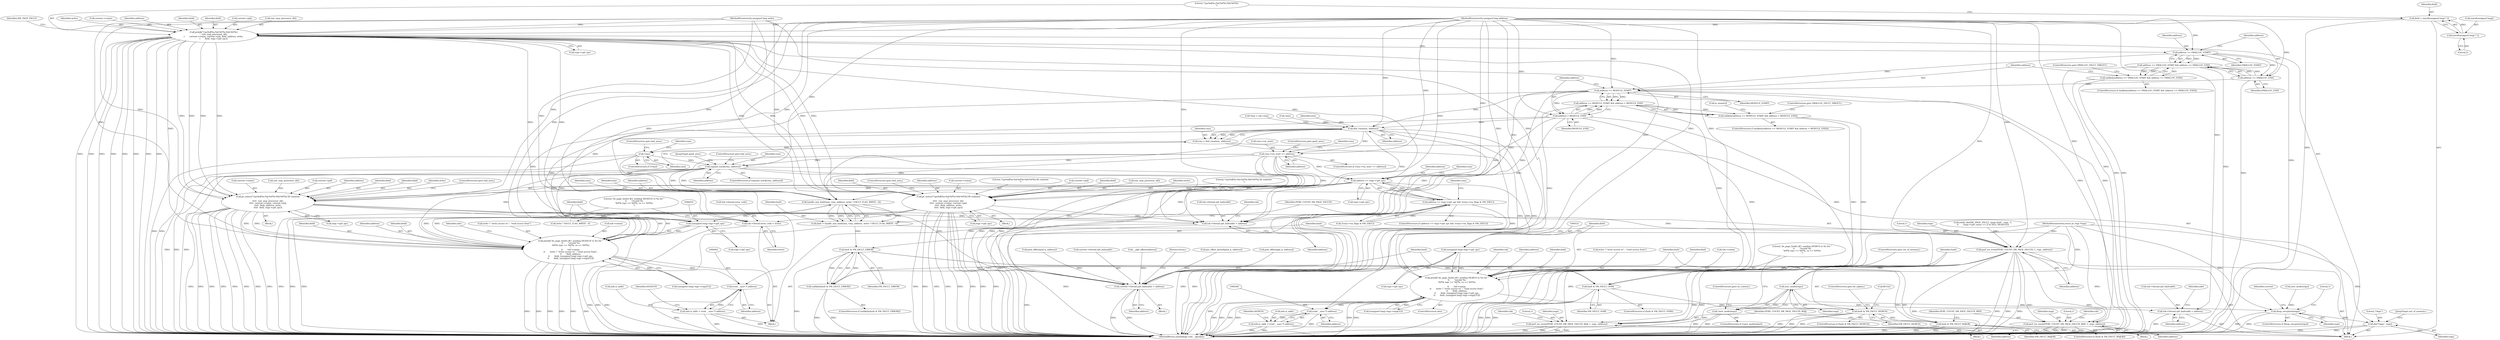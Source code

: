 digraph "0_linux_a8b0ca17b80e92faab46ee7179ba9e99ccb61233_14@API" {
"1000134" [label="(Call,field = sizeof(unsigned long) * 2)"];
"1000136" [label="(Call,sizeof(unsigned long) * 2)"];
"1000142" [label="(Call,printk(\"Cpu%d[%s:%d:%0*lx:%ld:%0*lx]\n\", raw_smp_processor_id(),\n\t       current->comm, current->pid, field, address, write,\n\t       field, regs->cp0_epc))"];
"1000184" [label="(Call,address >= VMALLOC_START)"];
"1000183" [label="(Call,address >= VMALLOC_START && address <= VMALLOC_END)"];
"1000182" [label="(Call,unlikely(address >= VMALLOC_START && address <= VMALLOC_END))"];
"1000187" [label="(Call,address <= VMALLOC_END)"];
"1000194" [label="(Call,address >= MODULE_START)"];
"1000193" [label="(Call,address >= MODULE_START && address < MODULE_END)"];
"1000192" [label="(Call,unlikely(address >= MODULE_START && address < MODULE_END))"];
"1000197" [label="(Call,address < MODULE_END)"];
"1000214" [label="(Call,find_vma(mm, address))"];
"1000212" [label="(Call,vma = find_vma(mm, address))"];
"1000218" [label="(Call,!vma)"];
"1000237" [label="(Call,expand_stack(vma, address))"];
"1000265" [label="(Call,address == regs->cp0_epc)"];
"1000264" [label="(Call,address == regs->cp0_epc && !(vma->vm_flags & VM_EXEC))"];
"1000277" [label="(Call,pr_notice(\"Cpu%d[%s:%d:%0*lx:%ld:%0*lx] XI violation\n\",\n\t\t\t\t\t  raw_smp_processor_id(),\n\t\t\t\t\t  current->comm, current->pid,\n\t\t\t\t\t  field, address, write,\n\t\t\t\t\t  field, regs->cp0_epc))"];
"1000408" [label="(Call,tsk->thread.cp0_badvaddr = address)"];
"1000415" [label="(Call,tsk->thread.error_code = write)"];
"1000422" [label="(Call,printk(\"do_page_fault() #2: sending SIGSEGV to %s for \"\n\t\t       \"invalid %s\n%0*lx (epc == %0*lx, ra == %0*lx)\n\",\n\t\t       tsk->comm,\n\t\t       write ? \"write access to\" : \"read access from\",\n\t\t       field, address,\n\t\t       field, (unsigned long) regs->cp0_epc,\n\t\t       field, (unsigned long) regs->regs[31]))"];
"1000461" [label="(Call,(void __user *) address)"];
"1000457" [label="(Call,info.si_addr = (void __user *) address)"];
"1000434" [label="(Call,(unsigned long) regs->cp0_epc)"];
"1000475" [label="(Call,current->thread.cp0_baduaddr = address)"];
"1000302" [label="(Call,pr_notice(\"Cpu%d[%s:%d:%0*lx:%ld:%0*lx] RI violation\n\",\n\t\t\t\t\t  raw_smp_processor_id(),\n\t\t\t\t\t  current->comm, current->pid,\n\t\t\t\t\t  field, address, write,\n\t\t\t\t\t  field, regs->cp0_epc))"];
"1000335" [label="(Call,handle_mm_fault(mm, vma, address, write ? FAULT_FLAG_WRITE : 0))"];
"1000333" [label="(Call,fault = handle_mm_fault(mm, vma, address, write ? FAULT_FLAG_WRITE : 0))"];
"1000350" [label="(Call,fault & VM_FAULT_ERROR)"];
"1000349" [label="(Call,unlikely(fault & VM_FAULT_ERROR))"];
"1000355" [label="(Call,fault & VM_FAULT_OOM)"];
"1000361" [label="(Call,fault & VM_FAULT_SIGBUS)"];
"1000367" [label="(Call,fault & VM_FAULT_MAJOR)"];
"1000343" [label="(Call,perf_sw_event(PERF_COUNT_SW_PAGE_FAULTS, 1, regs, address))"];
"1000371" [label="(Call,perf_sw_event(PERF_COUNT_SW_PAGE_FAULTS_MAJ, 1, regs, address))"];
"1000382" [label="(Call,perf_sw_event(PERF_COUNT_SW_PAGE_FAULTS_MIN, 1, regs, address))"];
"1000504" [label="(Call,user_mode(regs))"];
"1000472" [label="(Call,fixup_exception(regs))"];
"1000485" [label="(Call,die(\"Oops\", regs))"];
"1000503" [label="(Call,!user_mode(regs))"];
"1000508" [label="(Call,printk(\"do_page_fault() #3: sending SIGBUS to %s for \"\n\t\t       \"invalid %s\n%0*lx (epc == %0*lx, ra == %0*lx)\n\",\n\t\t       tsk->comm,\n\t\t       write ? \"write access to\" : \"read access from\",\n\t\t       field, address,\n\t\t       field, (unsigned long) regs->cp0_epc,\n\t\t       field, (unsigned long) regs->regs[31]))"];
"1000533" [label="(Call,tsk->thread.cp0_badvaddr = address)"];
"1000559" [label="(Call,(void __user *) address)"];
"1000555" [label="(Call,info.si_addr = (void __user *) address)"];
"1000520" [label="(Call,(unsigned long) regs->cp0_epc)"];
"1000222" [label="(Call,vma->vm_start <= address)"];
"1000465" [label="(Identifier,SIGSEGV)"];
"1000334" [label="(Identifier,fault)"];
"1000381" [label="(Block,)"];
"1000484" [label="(Literal,1)"];
"1000354" [label="(ControlStructure,if (fault & VM_FAULT_OOM))"];
"1000195" [label="(Identifier,address)"];
"1000449" [label="(Identifier,info)"];
"1000142" [label="(Call,printk(\"Cpu%d[%s:%d:%0*lx:%ld:%0*lx]\n\", raw_smp_processor_id(),\n\t       current->comm, current->pid, field, address, write,\n\t       field, regs->cp0_epc))"];
"1000409" [label="(Call,tsk->thread.cp0_badvaddr)"];
"1000363" [label="(Identifier,VM_FAULT_SIGBUS)"];
"1000314" [label="(Identifier,field)"];
"1000153" [label="(Identifier,write)"];
"1000155" [label="(Call,regs->cp0_epc)"];
"1000386" [label="(Identifier,address)"];
"1000267" [label="(Call,regs->cp0_epc)"];
"1000472" [label="(Call,fixup_exception(regs))"];
"1000266" [label="(Identifier,address)"];
"1000422" [label="(Call,printk(\"do_page_fault() #2: sending SIGSEGV to %s for \"\n\t\t       \"invalid %s\n%0*lx (epc == %0*lx, ra == %0*lx)\n\",\n\t\t       tsk->comm,\n\t\t       write ? \"write access to\" : \"read access from\",\n\t\t       field, address,\n\t\t       field, (unsigned long) regs->cp0_epc,\n\t\t       field, (unsigned long) regs->regs[31]))"];
"1000478" [label="(Identifier,current)"];
"1000192" [label="(Call,unlikely(address >= MODULE_START && address < MODULE_END))"];
"1000216" [label="(Identifier,address)"];
"1000239" [label="(Identifier,address)"];
"1000351" [label="(Identifier,fault)"];
"1000370" [label="(Block,)"];
"1000471" [label="(ControlStructure,if (fixup_exception(regs)))"];
"1000439" [label="(Identifier,field)"];
"1000280" [label="(Call,current->comm)"];
"1000458" [label="(Call,info.si_addr)"];
"1000198" [label="(Identifier,address)"];
"1000378" [label="(Identifier,tsk)"];
"1000513" [label="(Call,write ? \"write access to\" : \"read access from\")"];
"1000646" [label="(Call,pte_offset_kernel(pmd_k, address))"];
"1000145" [label="(Call,current->comm)"];
"1000276" [label="(Block,)"];
"1000486" [label="(Literal,\"Oops\")"];
"1000193" [label="(Call,address >= MODULE_START && address < MODULE_END)"];
"1000189" [label="(Identifier,VMALLOC_END)"];
"1000364" [label="(ControlStructure,goto do_sigbus;)"];
"1000427" [label="(Call,write ? \"write access to\" : \"read access from\")"];
"1000345" [label="(Literal,1)"];
"1000241" [label="(JumpTarget,good_area:)"];
"1000212" [label="(Call,vma = find_vma(mm, address))"];
"1000318" [label="(ControlStructure,goto bad_area;)"];
"1000236" [label="(ControlStructure,if (expand_stack(vma, address)))"];
"1000217" [label="(ControlStructure,if (!vma))"];
"1000488" [label="(JumpTarget,out_of_memory:)"];
"1000277" [label="(Call,pr_notice(\"Cpu%d[%s:%d:%0*lx:%ld:%0*lx] XI violation\n\",\n\t\t\t\t\t  raw_smp_processor_id(),\n\t\t\t\t\t  current->comm, current->pid,\n\t\t\t\t\t  field, address, write,\n\t\t\t\t\t  field, regs->cp0_epc))"];
"1000615" [label="(Call,pud_offset(pgd_k, address))"];
"1000181" [label="(ControlStructure,if (unlikely(address >= VMALLOC_START && address <= VMALLOC_END)))"];
"1000302" [label="(Call,pr_notice(\"Cpu%d[%s:%d:%0*lx:%ld:%0*lx] RI violation\n\",\n\t\t\t\t\t  raw_smp_processor_id(),\n\t\t\t\t\t  current->comm, current->pid,\n\t\t\t\t\t  field, address, write,\n\t\t\t\t\t  field, regs->cp0_epc))"];
"1000335" [label="(Call,handle_mm_fault(mm, vma, address, write ? FAULT_FLAG_WRITE : 0))"];
"1000519" [label="(Identifier,field)"];
"1000182" [label="(Call,unlikely(address >= VMALLOC_START && address <= VMALLOC_END))"];
"1000194" [label="(Call,address >= MODULE_START)"];
"1000213" [label="(Identifier,vma)"];
"1000385" [label="(Identifier,regs)"];
"1000502" [label="(ControlStructure,if (!user_mode(regs)))"];
"1000350" [label="(Call,fault & VM_FAULT_ERROR)"];
"1000424" [label="(Call,tsk->comm)"];
"1000226" [label="(Identifier,address)"];
"1000344" [label="(Identifier,PERF_COUNT_SW_PAGE_FAULTS)"];
"1000555" [label="(Call,info.si_addr = (void __user *) address)"];
"1000510" [label="(Call,tsk->comm)"];
"1000183" [label="(Call,address >= VMALLOC_START && address <= VMALLOC_END)"];
"1000408" [label="(Call,tsk->thread.cp0_badvaddr = address)"];
"1000265" [label="(Call,address == regs->cp0_epc)"];
"1000118" [label="(Block,)"];
"1000405" [label="(Call,user_mode(regs))"];
"1000375" [label="(Identifier,address)"];
"1000203" [label="(Call,in_atomic())"];
"1000312" [label="(Identifier,address)"];
"1000135" [label="(Identifier,field)"];
"1000346" [label="(Identifier,regs)"];
"1000520" [label="(Call,(unsigned long) regs->cp0_epc)"];
"1000219" [label="(Identifier,vma)"];
"1000232" [label="(Identifier,vma)"];
"1000240" [label="(ControlStructure,goto bad_area;)"];
"1000185" [label="(Identifier,address)"];
"1000415" [label="(Call,tsk->thread.error_code = write)"];
"1000222" [label="(Call,vma->vm_start <= address)"];
"1000475" [label="(Call,current->thread.cp0_baduaddr = address)"];
"1000134" [label="(Call,field = sizeof(unsigned long) * 2)"];
"1000366" [label="(ControlStructure,if (fault & VM_FAULT_MAJOR))"];
"1000298" [label="(Identifier,vma)"];
"1000220" [label="(ControlStructure,goto bad_area;)"];
"1000431" [label="(Identifier,field)"];
"1000305" [label="(Call,current->comm)"];
"1000128" [label="(Call,*mm = tsk->mm)"];
"1000152" [label="(Identifier,address)"];
"1000473" [label="(Identifier,regs)"];
"1000542" [label="(Identifier,info)"];
"1000238" [label="(Identifier,vma)"];
"1000199" [label="(Identifier,MODULE_END)"];
"1000303" [label="(Literal,\"Cpu%d[%s:%d:%0*lx:%ld:%0*lx] RI violation\n\")"];
"1000263" [label="(ControlStructure,if (address == regs->cp0_epc && !(vma->vm_flags & VM_EXEC)))"];
"1000463" [label="(Identifier,address)"];
"1000116" [label="(MethodParameterIn,unsigned long write)"];
"1000214" [label="(Call,find_vma(mm, address))"];
"1000137" [label="(Call,sizeof(unsigned long))"];
"1000204" [label="(Call,!mm)"];
"1000191" [label="(ControlStructure,if (unlikely(address >= MODULE_START && address < MODULE_END)))"];
"1000474" [label="(Block,)"];
"1000188" [label="(Identifier,address)"];
"1000352" [label="(Identifier,VM_FAULT_ERROR)"];
"1000279" [label="(Call,raw_smp_processor_id())"];
"1000143" [label="(Literal,\"Cpu%d[%s:%d:%0*lx:%ld:%0*lx]\n\")"];
"1000432" [label="(Identifier,address)"];
"1000507" [label="(ControlStructure,else)"];
"1000536" [label="(Identifier,tsk)"];
"1000631" [label="(Call,pmd_offset(pud_k, address))"];
"1000416" [label="(Call,tsk->thread.error_code)"];
"1000503" [label="(Call,!user_mode(regs))"];
"1000337" [label="(Identifier,vma)"];
"1000365" [label="(Call,BUG())"];
"1000336" [label="(Identifier,mm)"];
"1000154" [label="(Identifier,field)"];
"1000362" [label="(Identifier,fault)"];
"1000656" [label="(MethodReturn,asmlinkage void __kprobes)"];
"1000373" [label="(Literal,1)"];
"1000117" [label="(MethodParameterIn,unsigned long address)"];
"1000283" [label="(Call,current->pid)"];
"1000237" [label="(Call,expand_stack(vma, address))"];
"1000457" [label="(Call,info.si_addr = (void __user *) address)"];
"1000563" [label="(Identifier,SIGBUS)"];
"1000315" [label="(Call,regs->cp0_epc)"];
"1000504" [label="(Call,user_mode(regs))"];
"1000539" [label="(Identifier,address)"];
"1000559" [label="(Call,(void __user *) address)"];
"1000374" [label="(Identifier,regs)"];
"1000270" [label="(Call,!(vma->vm_flags & VM_EXEC))"];
"1000308" [label="(Call,current->pid)"];
"1000223" [label="(Call,vma->vm_start)"];
"1000151" [label="(Identifier,field)"];
"1000421" [label="(Identifier,write)"];
"1000311" [label="(Identifier,field)"];
"1000347" [label="(Identifier,address)"];
"1000349" [label="(Call,unlikely(fault & VM_FAULT_ERROR))"];
"1000383" [label="(Identifier,PERF_COUNT_SW_PAGE_FAULTS_MIN)"];
"1000356" [label="(Identifier,fault)"];
"1000357" [label="(Identifier,VM_FAULT_OOM)"];
"1000522" [label="(Call,regs->cp0_epc)"];
"1000382" [label="(Call,perf_sw_event(PERF_COUNT_SW_PAGE_FAULTS_MIN, 1, regs, address))"];
"1000197" [label="(Call,address < MODULE_END)"];
"1000287" [label="(Identifier,address)"];
"1000407" [label="(Block,)"];
"1000339" [label="(Call,write ? FAULT_FLAG_WRITE : 0)"];
"1000371" [label="(Call,perf_sw_event(PERF_COUNT_SW_PAGE_FAULTS_MAJ, 1, regs, address))"];
"1000367" [label="(Call,fault & VM_FAULT_MAJOR)"];
"1000187" [label="(Call,address <= VMALLOC_END)"];
"1000414" [label="(Identifier,address)"];
"1000196" [label="(Identifier,MODULE_START)"];
"1000433" [label="(Identifier,field)"];
"1000333" [label="(Call,fault = handle_mm_fault(mm, vma, address, write ? FAULT_FLAG_WRITE : 0))"];
"1000304" [label="(Call,raw_smp_processor_id())"];
"1000360" [label="(ControlStructure,if (fault & VM_FAULT_SIGBUS))"];
"1000509" [label="(Literal,\"do_page_fault() #3: sending SIGBUS to %s for \"\n\t\t       \"invalid %s\n%0*lx (epc == %0*lx, ra == %0*lx)\n\")"];
"1000148" [label="(Call,current->pid)"];
"1000286" [label="(Identifier,field)"];
"1000289" [label="(Identifier,field)"];
"1000487" [label="(Identifier,regs)"];
"1000506" [label="(ControlStructure,goto no_context;)"];
"1000338" [label="(Identifier,address)"];
"1000476" [label="(Call,current->thread.cp0_baduaddr)"];
"1000361" [label="(Call,fault & VM_FAULT_SIGBUS)"];
"1000190" [label="(ControlStructure,goto VMALLOC_FAULT_TARGET;)"];
"1000533" [label="(Call,tsk->thread.cp0_badvaddr = address)"];
"1000556" [label="(Call,info.si_addr)"];
"1000372" [label="(Identifier,PERF_COUNT_SW_PAGE_FAULTS_MAJ)"];
"1000144" [label="(Call,raw_smp_processor_id())"];
"1000369" [label="(Identifier,VM_FAULT_MAJOR)"];
"1000384" [label="(Literal,1)"];
"1000526" [label="(Call,(unsigned long) regs->regs[31])"];
"1000534" [label="(Call,tsk->thread.cp0_badvaddr)"];
"1000200" [label="(ControlStructure,goto VMALLOC_FAULT_TARGET;)"];
"1000348" [label="(ControlStructure,if (unlikely(fault & VM_FAULT_ERROR)))"];
"1000115" [label="(MethodParameterIn,struct pt_regs *regs)"];
"1000273" [label="(Identifier,vma)"];
"1000227" [label="(ControlStructure,goto good_area;)"];
"1000436" [label="(Call,regs->cp0_epc)"];
"1000186" [label="(Identifier,VMALLOC_START)"];
"1000136" [label="(Call,sizeof(unsigned long) * 2)"];
"1000161" [label="(Identifier,DIE_PAGE_FAULT)"];
"1000301" [label="(Block,)"];
"1000508" [label="(Call,printk(\"do_page_fault() #3: sending SIGBUS to %s for \"\n\t\t       \"invalid %s\n%0*lx (epc == %0*lx, ra == %0*lx)\n\",\n\t\t       tsk->comm,\n\t\t       write ? \"write access to\" : \"read access from\",\n\t\t       field, address,\n\t\t       field, (unsigned long) regs->cp0_epc,\n\t\t       field, (unsigned long) regs->regs[31]))"];
"1000518" [label="(Identifier,address)"];
"1000440" [label="(Call,(unsigned long) regs->regs[31])"];
"1000358" [label="(ControlStructure,goto out_of_memory;)"];
"1000160" [label="(Call,notify_die(DIE_PAGE_FAULT, \"page fault\", regs, -1,\n\t\t       (regs->cp0_cause >> 2) & 0x1f, SIGSEGV))"];
"1000525" [label="(Identifier,field)"];
"1000355" [label="(Call,fault & VM_FAULT_OOM)"];
"1000517" [label="(Identifier,field)"];
"1000290" [label="(Call,regs->cp0_epc)"];
"1000221" [label="(ControlStructure,if (vma->vm_start <= address))"];
"1000485" [label="(Call,die(\"Oops\", regs))"];
"1000313" [label="(Identifier,write)"];
"1000573" [label="(Call,__pgd_offset(address))"];
"1000184" [label="(Call,address >= VMALLOC_START)"];
"1000423" [label="(Literal,\"do_page_fault() #2: sending SIGSEGV to %s for \"\n\t\t       \"invalid %s\n%0*lx (epc == %0*lx, ra == %0*lx)\n\")"];
"1000561" [label="(Identifier,address)"];
"1000139" [label="(Literal,2)"];
"1000461" [label="(Call,(void __user *) address)"];
"1000224" [label="(Identifier,vma)"];
"1000288" [label="(Identifier,write)"];
"1000482" [label="(Return,return;)"];
"1000264" [label="(Call,address == regs->cp0_epc && !(vma->vm_flags & VM_EXEC))"];
"1000278" [label="(Literal,\"Cpu%d[%s:%d:%0*lx:%ld:%0*lx] XI violation\n\")"];
"1000505" [label="(Identifier,regs)"];
"1000389" [label="(Identifier,tsk)"];
"1000343" [label="(Call,perf_sw_event(PERF_COUNT_SW_PAGE_FAULTS, 1, regs, address))"];
"1000434" [label="(Call,(unsigned long) regs->cp0_epc)"];
"1000218" [label="(Call,!vma)"];
"1000481" [label="(Identifier,address)"];
"1000418" [label="(Identifier,tsk)"];
"1000368" [label="(Identifier,fault)"];
"1000293" [label="(ControlStructure,goto bad_area;)"];
"1000215" [label="(Identifier,mm)"];
"1000134" -> "1000118"  [label="AST: "];
"1000134" -> "1000136"  [label="CFG: "];
"1000135" -> "1000134"  [label="AST: "];
"1000136" -> "1000134"  [label="AST: "];
"1000143" -> "1000134"  [label="CFG: "];
"1000134" -> "1000656"  [label="DDG: "];
"1000136" -> "1000134"  [label="DDG: "];
"1000134" -> "1000142"  [label="DDG: "];
"1000136" -> "1000139"  [label="CFG: "];
"1000137" -> "1000136"  [label="AST: "];
"1000139" -> "1000136"  [label="AST: "];
"1000142" -> "1000118"  [label="AST: "];
"1000142" -> "1000155"  [label="CFG: "];
"1000143" -> "1000142"  [label="AST: "];
"1000144" -> "1000142"  [label="AST: "];
"1000145" -> "1000142"  [label="AST: "];
"1000148" -> "1000142"  [label="AST: "];
"1000151" -> "1000142"  [label="AST: "];
"1000152" -> "1000142"  [label="AST: "];
"1000153" -> "1000142"  [label="AST: "];
"1000154" -> "1000142"  [label="AST: "];
"1000155" -> "1000142"  [label="AST: "];
"1000161" -> "1000142"  [label="CFG: "];
"1000142" -> "1000656"  [label="DDG: "];
"1000142" -> "1000656"  [label="DDG: "];
"1000142" -> "1000656"  [label="DDG: "];
"1000142" -> "1000656"  [label="DDG: "];
"1000142" -> "1000656"  [label="DDG: "];
"1000142" -> "1000656"  [label="DDG: "];
"1000142" -> "1000656"  [label="DDG: "];
"1000142" -> "1000656"  [label="DDG: "];
"1000117" -> "1000142"  [label="DDG: "];
"1000116" -> "1000142"  [label="DDG: "];
"1000142" -> "1000184"  [label="DDG: "];
"1000142" -> "1000265"  [label="DDG: "];
"1000142" -> "1000277"  [label="DDG: "];
"1000142" -> "1000277"  [label="DDG: "];
"1000142" -> "1000277"  [label="DDG: "];
"1000142" -> "1000277"  [label="DDG: "];
"1000142" -> "1000302"  [label="DDG: "];
"1000142" -> "1000302"  [label="DDG: "];
"1000142" -> "1000302"  [label="DDG: "];
"1000142" -> "1000302"  [label="DDG: "];
"1000142" -> "1000415"  [label="DDG: "];
"1000142" -> "1000422"  [label="DDG: "];
"1000142" -> "1000434"  [label="DDG: "];
"1000142" -> "1000508"  [label="DDG: "];
"1000142" -> "1000520"  [label="DDG: "];
"1000184" -> "1000183"  [label="AST: "];
"1000184" -> "1000186"  [label="CFG: "];
"1000185" -> "1000184"  [label="AST: "];
"1000186" -> "1000184"  [label="AST: "];
"1000188" -> "1000184"  [label="CFG: "];
"1000183" -> "1000184"  [label="CFG: "];
"1000184" -> "1000656"  [label="DDG: "];
"1000184" -> "1000183"  [label="DDG: "];
"1000184" -> "1000183"  [label="DDG: "];
"1000117" -> "1000184"  [label="DDG: "];
"1000184" -> "1000187"  [label="DDG: "];
"1000184" -> "1000194"  [label="DDG: "];
"1000183" -> "1000182"  [label="AST: "];
"1000183" -> "1000187"  [label="CFG: "];
"1000187" -> "1000183"  [label="AST: "];
"1000182" -> "1000183"  [label="CFG: "];
"1000183" -> "1000656"  [label="DDG: "];
"1000183" -> "1000656"  [label="DDG: "];
"1000183" -> "1000182"  [label="DDG: "];
"1000183" -> "1000182"  [label="DDG: "];
"1000187" -> "1000183"  [label="DDG: "];
"1000187" -> "1000183"  [label="DDG: "];
"1000182" -> "1000181"  [label="AST: "];
"1000190" -> "1000182"  [label="CFG: "];
"1000195" -> "1000182"  [label="CFG: "];
"1000182" -> "1000656"  [label="DDG: "];
"1000182" -> "1000656"  [label="DDG: "];
"1000187" -> "1000189"  [label="CFG: "];
"1000188" -> "1000187"  [label="AST: "];
"1000189" -> "1000187"  [label="AST: "];
"1000187" -> "1000656"  [label="DDG: "];
"1000117" -> "1000187"  [label="DDG: "];
"1000187" -> "1000194"  [label="DDG: "];
"1000194" -> "1000193"  [label="AST: "];
"1000194" -> "1000196"  [label="CFG: "];
"1000195" -> "1000194"  [label="AST: "];
"1000196" -> "1000194"  [label="AST: "];
"1000198" -> "1000194"  [label="CFG: "];
"1000193" -> "1000194"  [label="CFG: "];
"1000194" -> "1000656"  [label="DDG: "];
"1000194" -> "1000656"  [label="DDG: "];
"1000194" -> "1000193"  [label="DDG: "];
"1000194" -> "1000193"  [label="DDG: "];
"1000117" -> "1000194"  [label="DDG: "];
"1000194" -> "1000197"  [label="DDG: "];
"1000194" -> "1000214"  [label="DDG: "];
"1000194" -> "1000408"  [label="DDG: "];
"1000194" -> "1000422"  [label="DDG: "];
"1000194" -> "1000475"  [label="DDG: "];
"1000193" -> "1000192"  [label="AST: "];
"1000193" -> "1000197"  [label="CFG: "];
"1000197" -> "1000193"  [label="AST: "];
"1000192" -> "1000193"  [label="CFG: "];
"1000193" -> "1000656"  [label="DDG: "];
"1000193" -> "1000656"  [label="DDG: "];
"1000193" -> "1000192"  [label="DDG: "];
"1000193" -> "1000192"  [label="DDG: "];
"1000197" -> "1000193"  [label="DDG: "];
"1000197" -> "1000193"  [label="DDG: "];
"1000192" -> "1000191"  [label="AST: "];
"1000200" -> "1000192"  [label="CFG: "];
"1000203" -> "1000192"  [label="CFG: "];
"1000192" -> "1000656"  [label="DDG: "];
"1000192" -> "1000656"  [label="DDG: "];
"1000197" -> "1000199"  [label="CFG: "];
"1000198" -> "1000197"  [label="AST: "];
"1000199" -> "1000197"  [label="AST: "];
"1000197" -> "1000656"  [label="DDG: "];
"1000197" -> "1000656"  [label="DDG: "];
"1000117" -> "1000197"  [label="DDG: "];
"1000197" -> "1000214"  [label="DDG: "];
"1000197" -> "1000408"  [label="DDG: "];
"1000197" -> "1000422"  [label="DDG: "];
"1000197" -> "1000475"  [label="DDG: "];
"1000214" -> "1000212"  [label="AST: "];
"1000214" -> "1000216"  [label="CFG: "];
"1000215" -> "1000214"  [label="AST: "];
"1000216" -> "1000214"  [label="AST: "];
"1000212" -> "1000214"  [label="CFG: "];
"1000214" -> "1000656"  [label="DDG: "];
"1000214" -> "1000656"  [label="DDG: "];
"1000214" -> "1000212"  [label="DDG: "];
"1000214" -> "1000212"  [label="DDG: "];
"1000128" -> "1000214"  [label="DDG: "];
"1000204" -> "1000214"  [label="DDG: "];
"1000117" -> "1000214"  [label="DDG: "];
"1000214" -> "1000222"  [label="DDG: "];
"1000214" -> "1000335"  [label="DDG: "];
"1000214" -> "1000408"  [label="DDG: "];
"1000214" -> "1000422"  [label="DDG: "];
"1000214" -> "1000475"  [label="DDG: "];
"1000212" -> "1000118"  [label="AST: "];
"1000213" -> "1000212"  [label="AST: "];
"1000219" -> "1000212"  [label="CFG: "];
"1000212" -> "1000656"  [label="DDG: "];
"1000212" -> "1000218"  [label="DDG: "];
"1000218" -> "1000217"  [label="AST: "];
"1000218" -> "1000219"  [label="CFG: "];
"1000219" -> "1000218"  [label="AST: "];
"1000220" -> "1000218"  [label="CFG: "];
"1000224" -> "1000218"  [label="CFG: "];
"1000218" -> "1000656"  [label="DDG: "];
"1000218" -> "1000656"  [label="DDG: "];
"1000218" -> "1000237"  [label="DDG: "];
"1000218" -> "1000335"  [label="DDG: "];
"1000237" -> "1000236"  [label="AST: "];
"1000237" -> "1000239"  [label="CFG: "];
"1000238" -> "1000237"  [label="AST: "];
"1000239" -> "1000237"  [label="AST: "];
"1000240" -> "1000237"  [label="CFG: "];
"1000241" -> "1000237"  [label="CFG: "];
"1000237" -> "1000656"  [label="DDG: "];
"1000237" -> "1000656"  [label="DDG: "];
"1000237" -> "1000656"  [label="DDG: "];
"1000222" -> "1000237"  [label="DDG: "];
"1000117" -> "1000237"  [label="DDG: "];
"1000237" -> "1000265"  [label="DDG: "];
"1000237" -> "1000335"  [label="DDG: "];
"1000237" -> "1000335"  [label="DDG: "];
"1000237" -> "1000408"  [label="DDG: "];
"1000237" -> "1000422"  [label="DDG: "];
"1000237" -> "1000475"  [label="DDG: "];
"1000265" -> "1000264"  [label="AST: "];
"1000265" -> "1000267"  [label="CFG: "];
"1000266" -> "1000265"  [label="AST: "];
"1000267" -> "1000265"  [label="AST: "];
"1000273" -> "1000265"  [label="CFG: "];
"1000264" -> "1000265"  [label="CFG: "];
"1000265" -> "1000656"  [label="DDG: "];
"1000265" -> "1000264"  [label="DDG: "];
"1000265" -> "1000264"  [label="DDG: "];
"1000222" -> "1000265"  [label="DDG: "];
"1000117" -> "1000265"  [label="DDG: "];
"1000265" -> "1000277"  [label="DDG: "];
"1000265" -> "1000277"  [label="DDG: "];
"1000265" -> "1000302"  [label="DDG: "];
"1000265" -> "1000302"  [label="DDG: "];
"1000265" -> "1000335"  [label="DDG: "];
"1000265" -> "1000520"  [label="DDG: "];
"1000264" -> "1000263"  [label="AST: "];
"1000264" -> "1000270"  [label="CFG: "];
"1000270" -> "1000264"  [label="AST: "];
"1000278" -> "1000264"  [label="CFG: "];
"1000298" -> "1000264"  [label="CFG: "];
"1000264" -> "1000656"  [label="DDG: "];
"1000264" -> "1000656"  [label="DDG: "];
"1000264" -> "1000656"  [label="DDG: "];
"1000270" -> "1000264"  [label="DDG: "];
"1000277" -> "1000276"  [label="AST: "];
"1000277" -> "1000290"  [label="CFG: "];
"1000278" -> "1000277"  [label="AST: "];
"1000279" -> "1000277"  [label="AST: "];
"1000280" -> "1000277"  [label="AST: "];
"1000283" -> "1000277"  [label="AST: "];
"1000286" -> "1000277"  [label="AST: "];
"1000287" -> "1000277"  [label="AST: "];
"1000288" -> "1000277"  [label="AST: "];
"1000289" -> "1000277"  [label="AST: "];
"1000290" -> "1000277"  [label="AST: "];
"1000293" -> "1000277"  [label="CFG: "];
"1000277" -> "1000656"  [label="DDG: "];
"1000277" -> "1000656"  [label="DDG: "];
"1000277" -> "1000656"  [label="DDG: "];
"1000277" -> "1000656"  [label="DDG: "];
"1000277" -> "1000656"  [label="DDG: "];
"1000277" -> "1000656"  [label="DDG: "];
"1000277" -> "1000656"  [label="DDG: "];
"1000277" -> "1000656"  [label="DDG: "];
"1000117" -> "1000277"  [label="DDG: "];
"1000116" -> "1000277"  [label="DDG: "];
"1000277" -> "1000408"  [label="DDG: "];
"1000277" -> "1000415"  [label="DDG: "];
"1000277" -> "1000422"  [label="DDG: "];
"1000277" -> "1000422"  [label="DDG: "];
"1000277" -> "1000434"  [label="DDG: "];
"1000277" -> "1000475"  [label="DDG: "];
"1000408" -> "1000407"  [label="AST: "];
"1000408" -> "1000414"  [label="CFG: "];
"1000409" -> "1000408"  [label="AST: "];
"1000414" -> "1000408"  [label="AST: "];
"1000418" -> "1000408"  [label="CFG: "];
"1000408" -> "1000656"  [label="DDG: "];
"1000302" -> "1000408"  [label="DDG: "];
"1000222" -> "1000408"  [label="DDG: "];
"1000117" -> "1000408"  [label="DDG: "];
"1000415" -> "1000407"  [label="AST: "];
"1000415" -> "1000421"  [label="CFG: "];
"1000416" -> "1000415"  [label="AST: "];
"1000421" -> "1000415"  [label="AST: "];
"1000423" -> "1000415"  [label="CFG: "];
"1000415" -> "1000656"  [label="DDG: "];
"1000302" -> "1000415"  [label="DDG: "];
"1000116" -> "1000415"  [label="DDG: "];
"1000422" -> "1000407"  [label="AST: "];
"1000422" -> "1000440"  [label="CFG: "];
"1000423" -> "1000422"  [label="AST: "];
"1000424" -> "1000422"  [label="AST: "];
"1000427" -> "1000422"  [label="AST: "];
"1000431" -> "1000422"  [label="AST: "];
"1000432" -> "1000422"  [label="AST: "];
"1000433" -> "1000422"  [label="AST: "];
"1000434" -> "1000422"  [label="AST: "];
"1000439" -> "1000422"  [label="AST: "];
"1000440" -> "1000422"  [label="AST: "];
"1000449" -> "1000422"  [label="CFG: "];
"1000422" -> "1000656"  [label="DDG: "];
"1000422" -> "1000656"  [label="DDG: "];
"1000422" -> "1000656"  [label="DDG: "];
"1000422" -> "1000656"  [label="DDG: "];
"1000422" -> "1000656"  [label="DDG: "];
"1000422" -> "1000656"  [label="DDG: "];
"1000116" -> "1000422"  [label="DDG: "];
"1000302" -> "1000422"  [label="DDG: "];
"1000302" -> "1000422"  [label="DDG: "];
"1000117" -> "1000422"  [label="DDG: "];
"1000222" -> "1000422"  [label="DDG: "];
"1000434" -> "1000422"  [label="DDG: "];
"1000440" -> "1000422"  [label="DDG: "];
"1000422" -> "1000461"  [label="DDG: "];
"1000461" -> "1000457"  [label="AST: "];
"1000461" -> "1000463"  [label="CFG: "];
"1000462" -> "1000461"  [label="AST: "];
"1000463" -> "1000461"  [label="AST: "];
"1000457" -> "1000461"  [label="CFG: "];
"1000461" -> "1000656"  [label="DDG: "];
"1000461" -> "1000457"  [label="DDG: "];
"1000117" -> "1000461"  [label="DDG: "];
"1000457" -> "1000407"  [label="AST: "];
"1000458" -> "1000457"  [label="AST: "];
"1000465" -> "1000457"  [label="CFG: "];
"1000457" -> "1000656"  [label="DDG: "];
"1000457" -> "1000656"  [label="DDG: "];
"1000434" -> "1000436"  [label="CFG: "];
"1000435" -> "1000434"  [label="AST: "];
"1000436" -> "1000434"  [label="AST: "];
"1000439" -> "1000434"  [label="CFG: "];
"1000434" -> "1000656"  [label="DDG: "];
"1000302" -> "1000434"  [label="DDG: "];
"1000475" -> "1000474"  [label="AST: "];
"1000475" -> "1000481"  [label="CFG: "];
"1000476" -> "1000475"  [label="AST: "];
"1000481" -> "1000475"  [label="AST: "];
"1000482" -> "1000475"  [label="CFG: "];
"1000475" -> "1000656"  [label="DDG: "];
"1000475" -> "1000656"  [label="DDG: "];
"1000302" -> "1000475"  [label="DDG: "];
"1000222" -> "1000475"  [label="DDG: "];
"1000631" -> "1000475"  [label="DDG: "];
"1000646" -> "1000475"  [label="DDG: "];
"1000343" -> "1000475"  [label="DDG: "];
"1000573" -> "1000475"  [label="DDG: "];
"1000615" -> "1000475"  [label="DDG: "];
"1000117" -> "1000475"  [label="DDG: "];
"1000302" -> "1000301"  [label="AST: "];
"1000302" -> "1000315"  [label="CFG: "];
"1000303" -> "1000302"  [label="AST: "];
"1000304" -> "1000302"  [label="AST: "];
"1000305" -> "1000302"  [label="AST: "];
"1000308" -> "1000302"  [label="AST: "];
"1000311" -> "1000302"  [label="AST: "];
"1000312" -> "1000302"  [label="AST: "];
"1000313" -> "1000302"  [label="AST: "];
"1000314" -> "1000302"  [label="AST: "];
"1000315" -> "1000302"  [label="AST: "];
"1000318" -> "1000302"  [label="CFG: "];
"1000302" -> "1000656"  [label="DDG: "];
"1000302" -> "1000656"  [label="DDG: "];
"1000302" -> "1000656"  [label="DDG: "];
"1000302" -> "1000656"  [label="DDG: "];
"1000302" -> "1000656"  [label="DDG: "];
"1000302" -> "1000656"  [label="DDG: "];
"1000302" -> "1000656"  [label="DDG: "];
"1000302" -> "1000656"  [label="DDG: "];
"1000117" -> "1000302"  [label="DDG: "];
"1000116" -> "1000302"  [label="DDG: "];
"1000335" -> "1000333"  [label="AST: "];
"1000335" -> "1000339"  [label="CFG: "];
"1000336" -> "1000335"  [label="AST: "];
"1000337" -> "1000335"  [label="AST: "];
"1000338" -> "1000335"  [label="AST: "];
"1000339" -> "1000335"  [label="AST: "];
"1000333" -> "1000335"  [label="CFG: "];
"1000335" -> "1000656"  [label="DDG: "];
"1000335" -> "1000656"  [label="DDG: "];
"1000335" -> "1000656"  [label="DDG: "];
"1000335" -> "1000333"  [label="DDG: "];
"1000335" -> "1000333"  [label="DDG: "];
"1000335" -> "1000333"  [label="DDG: "];
"1000335" -> "1000333"  [label="DDG: "];
"1000222" -> "1000335"  [label="DDG: "];
"1000117" -> "1000335"  [label="DDG: "];
"1000116" -> "1000335"  [label="DDG: "];
"1000335" -> "1000343"  [label="DDG: "];
"1000333" -> "1000118"  [label="AST: "];
"1000334" -> "1000333"  [label="AST: "];
"1000344" -> "1000333"  [label="CFG: "];
"1000333" -> "1000656"  [label="DDG: "];
"1000333" -> "1000350"  [label="DDG: "];
"1000350" -> "1000349"  [label="AST: "];
"1000350" -> "1000352"  [label="CFG: "];
"1000351" -> "1000350"  [label="AST: "];
"1000352" -> "1000350"  [label="AST: "];
"1000349" -> "1000350"  [label="CFG: "];
"1000350" -> "1000656"  [label="DDG: "];
"1000350" -> "1000349"  [label="DDG: "];
"1000350" -> "1000349"  [label="DDG: "];
"1000350" -> "1000355"  [label="DDG: "];
"1000350" -> "1000367"  [label="DDG: "];
"1000349" -> "1000348"  [label="AST: "];
"1000356" -> "1000349"  [label="CFG: "];
"1000368" -> "1000349"  [label="CFG: "];
"1000349" -> "1000656"  [label="DDG: "];
"1000349" -> "1000656"  [label="DDG: "];
"1000355" -> "1000354"  [label="AST: "];
"1000355" -> "1000357"  [label="CFG: "];
"1000356" -> "1000355"  [label="AST: "];
"1000357" -> "1000355"  [label="AST: "];
"1000358" -> "1000355"  [label="CFG: "];
"1000362" -> "1000355"  [label="CFG: "];
"1000355" -> "1000656"  [label="DDG: "];
"1000355" -> "1000656"  [label="DDG: "];
"1000355" -> "1000656"  [label="DDG: "];
"1000355" -> "1000361"  [label="DDG: "];
"1000361" -> "1000360"  [label="AST: "];
"1000361" -> "1000363"  [label="CFG: "];
"1000362" -> "1000361"  [label="AST: "];
"1000363" -> "1000361"  [label="AST: "];
"1000364" -> "1000361"  [label="CFG: "];
"1000365" -> "1000361"  [label="CFG: "];
"1000361" -> "1000656"  [label="DDG: "];
"1000361" -> "1000656"  [label="DDG: "];
"1000361" -> "1000656"  [label="DDG: "];
"1000361" -> "1000367"  [label="DDG: "];
"1000367" -> "1000366"  [label="AST: "];
"1000367" -> "1000369"  [label="CFG: "];
"1000368" -> "1000367"  [label="AST: "];
"1000369" -> "1000367"  [label="AST: "];
"1000372" -> "1000367"  [label="CFG: "];
"1000383" -> "1000367"  [label="CFG: "];
"1000367" -> "1000656"  [label="DDG: "];
"1000367" -> "1000656"  [label="DDG: "];
"1000367" -> "1000656"  [label="DDG: "];
"1000343" -> "1000118"  [label="AST: "];
"1000343" -> "1000347"  [label="CFG: "];
"1000344" -> "1000343"  [label="AST: "];
"1000345" -> "1000343"  [label="AST: "];
"1000346" -> "1000343"  [label="AST: "];
"1000347" -> "1000343"  [label="AST: "];
"1000351" -> "1000343"  [label="CFG: "];
"1000343" -> "1000656"  [label="DDG: "];
"1000343" -> "1000656"  [label="DDG: "];
"1000343" -> "1000656"  [label="DDG: "];
"1000343" -> "1000656"  [label="DDG: "];
"1000160" -> "1000343"  [label="DDG: "];
"1000115" -> "1000343"  [label="DDG: "];
"1000117" -> "1000343"  [label="DDG: "];
"1000343" -> "1000371"  [label="DDG: "];
"1000343" -> "1000371"  [label="DDG: "];
"1000343" -> "1000382"  [label="DDG: "];
"1000343" -> "1000382"  [label="DDG: "];
"1000343" -> "1000504"  [label="DDG: "];
"1000343" -> "1000508"  [label="DDG: "];
"1000371" -> "1000370"  [label="AST: "];
"1000371" -> "1000375"  [label="CFG: "];
"1000372" -> "1000371"  [label="AST: "];
"1000373" -> "1000371"  [label="AST: "];
"1000374" -> "1000371"  [label="AST: "];
"1000375" -> "1000371"  [label="AST: "];
"1000378" -> "1000371"  [label="CFG: "];
"1000371" -> "1000656"  [label="DDG: "];
"1000371" -> "1000656"  [label="DDG: "];
"1000371" -> "1000656"  [label="DDG: "];
"1000371" -> "1000656"  [label="DDG: "];
"1000115" -> "1000371"  [label="DDG: "];
"1000117" -> "1000371"  [label="DDG: "];
"1000382" -> "1000381"  [label="AST: "];
"1000382" -> "1000386"  [label="CFG: "];
"1000383" -> "1000382"  [label="AST: "];
"1000384" -> "1000382"  [label="AST: "];
"1000385" -> "1000382"  [label="AST: "];
"1000386" -> "1000382"  [label="AST: "];
"1000389" -> "1000382"  [label="CFG: "];
"1000382" -> "1000656"  [label="DDG: "];
"1000382" -> "1000656"  [label="DDG: "];
"1000382" -> "1000656"  [label="DDG: "];
"1000382" -> "1000656"  [label="DDG: "];
"1000115" -> "1000382"  [label="DDG: "];
"1000117" -> "1000382"  [label="DDG: "];
"1000504" -> "1000503"  [label="AST: "];
"1000504" -> "1000505"  [label="CFG: "];
"1000505" -> "1000504"  [label="AST: "];
"1000503" -> "1000504"  [label="CFG: "];
"1000504" -> "1000656"  [label="DDG: "];
"1000504" -> "1000472"  [label="DDG: "];
"1000504" -> "1000503"  [label="DDG: "];
"1000115" -> "1000504"  [label="DDG: "];
"1000472" -> "1000471"  [label="AST: "];
"1000472" -> "1000473"  [label="CFG: "];
"1000473" -> "1000472"  [label="AST: "];
"1000478" -> "1000472"  [label="CFG: "];
"1000484" -> "1000472"  [label="CFG: "];
"1000472" -> "1000656"  [label="DDG: "];
"1000472" -> "1000656"  [label="DDG: "];
"1000405" -> "1000472"  [label="DDG: "];
"1000115" -> "1000472"  [label="DDG: "];
"1000472" -> "1000485"  [label="DDG: "];
"1000485" -> "1000118"  [label="AST: "];
"1000485" -> "1000487"  [label="CFG: "];
"1000486" -> "1000485"  [label="AST: "];
"1000487" -> "1000485"  [label="AST: "];
"1000488" -> "1000485"  [label="CFG: "];
"1000485" -> "1000656"  [label="DDG: "];
"1000485" -> "1000656"  [label="DDG: "];
"1000115" -> "1000485"  [label="DDG: "];
"1000503" -> "1000502"  [label="AST: "];
"1000506" -> "1000503"  [label="CFG: "];
"1000509" -> "1000503"  [label="CFG: "];
"1000503" -> "1000656"  [label="DDG: "];
"1000503" -> "1000656"  [label="DDG: "];
"1000508" -> "1000507"  [label="AST: "];
"1000508" -> "1000526"  [label="CFG: "];
"1000509" -> "1000508"  [label="AST: "];
"1000510" -> "1000508"  [label="AST: "];
"1000513" -> "1000508"  [label="AST: "];
"1000517" -> "1000508"  [label="AST: "];
"1000518" -> "1000508"  [label="AST: "];
"1000519" -> "1000508"  [label="AST: "];
"1000520" -> "1000508"  [label="AST: "];
"1000525" -> "1000508"  [label="AST: "];
"1000526" -> "1000508"  [label="AST: "];
"1000536" -> "1000508"  [label="CFG: "];
"1000508" -> "1000656"  [label="DDG: "];
"1000508" -> "1000656"  [label="DDG: "];
"1000508" -> "1000656"  [label="DDG: "];
"1000508" -> "1000656"  [label="DDG: "];
"1000508" -> "1000656"  [label="DDG: "];
"1000508" -> "1000656"  [label="DDG: "];
"1000116" -> "1000508"  [label="DDG: "];
"1000117" -> "1000508"  [label="DDG: "];
"1000520" -> "1000508"  [label="DDG: "];
"1000526" -> "1000508"  [label="DDG: "];
"1000508" -> "1000533"  [label="DDG: "];
"1000508" -> "1000559"  [label="DDG: "];
"1000533" -> "1000118"  [label="AST: "];
"1000533" -> "1000539"  [label="CFG: "];
"1000534" -> "1000533"  [label="AST: "];
"1000539" -> "1000533"  [label="AST: "];
"1000542" -> "1000533"  [label="CFG: "];
"1000533" -> "1000656"  [label="DDG: "];
"1000117" -> "1000533"  [label="DDG: "];
"1000559" -> "1000555"  [label="AST: "];
"1000559" -> "1000561"  [label="CFG: "];
"1000560" -> "1000559"  [label="AST: "];
"1000561" -> "1000559"  [label="AST: "];
"1000555" -> "1000559"  [label="CFG: "];
"1000559" -> "1000656"  [label="DDG: "];
"1000559" -> "1000555"  [label="DDG: "];
"1000117" -> "1000559"  [label="DDG: "];
"1000555" -> "1000118"  [label="AST: "];
"1000556" -> "1000555"  [label="AST: "];
"1000563" -> "1000555"  [label="CFG: "];
"1000555" -> "1000656"  [label="DDG: "];
"1000555" -> "1000656"  [label="DDG: "];
"1000520" -> "1000522"  [label="CFG: "];
"1000521" -> "1000520"  [label="AST: "];
"1000522" -> "1000520"  [label="AST: "];
"1000525" -> "1000520"  [label="CFG: "];
"1000520" -> "1000656"  [label="DDG: "];
"1000222" -> "1000221"  [label="AST: "];
"1000222" -> "1000226"  [label="CFG: "];
"1000223" -> "1000222"  [label="AST: "];
"1000226" -> "1000222"  [label="AST: "];
"1000227" -> "1000222"  [label="CFG: "];
"1000232" -> "1000222"  [label="CFG: "];
"1000222" -> "1000656"  [label="DDG: "];
"1000222" -> "1000656"  [label="DDG: "];
"1000222" -> "1000656"  [label="DDG: "];
"1000117" -> "1000222"  [label="DDG: "];
}
